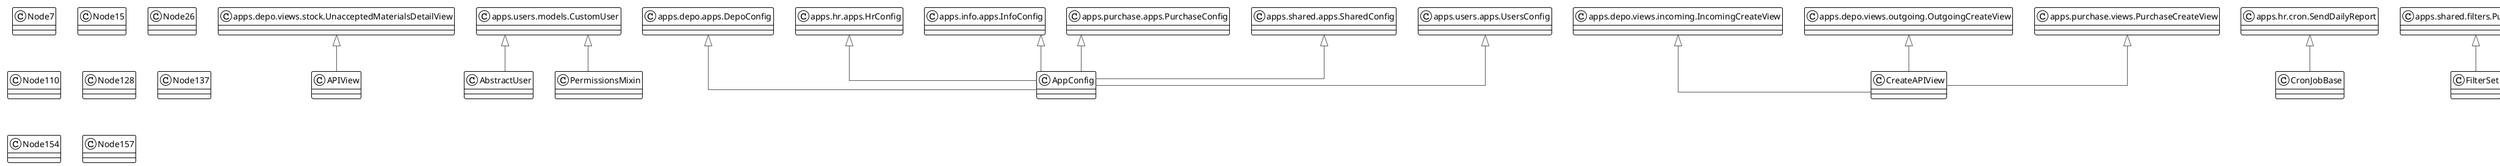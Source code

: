@startuml

!theme plain
top to bottom direction
skinparam linetype ortho

class "Node7" as node7
class "Node15" as node15
class "Node26" as node26
class "Node110" as node110
class "Node128" as node128
class "Node137" as node137
class "Node154" as node154
class "Node157" as node157

class APIView
class AbstractUser
class AppConfig
class CreateAPIView
class CronJobBase
class FilterSet
class ImportExportModelAdmin
class ListAPIView
class ListCreateAPIView
class Model
class ModelAdmin
class ModelResource
class ModelSerializer
class ModelViewSet
class PageNumberPagination
class PermissionsMixin
class RetrieveAPIView
class RetrieveUpdateAPIView
class RetrieveUpdateDestroyAPIView
class TextChoices
class UpdateAPIView
class UserChangeForm
class View
class node124 as "apps.depo.admin.IncomingAdmin"
class node143 as "apps.depo.admin.IncomingDetailAdmin"
class node13 as "apps.depo.admin.OutgoingAdmin"
class node36 as "apps.depo.admin.OutgoingMaterialAdmin"
class node115 as "apps.depo.admin.StockAdmin"
class node28 as "apps.depo.apps.DepoConfig"
class node79 as "apps.depo.models.incoming.Incoming"
class node42 as "apps.depo.models.incoming.IncomingMaterial"
class node145 as "apps.depo.models.outgoing.Outgoing"
class node112 as "apps.depo.models.outgoing.OutgoingMaterial"
class node126 as "apps.depo.models.stock.Stock"
class node82 as "apps.depo.serializers.IncomingListOnlySerializer"
class node106 as "apps.depo.serializers.IncomingMaterialSerializer"
class node77 as "apps.depo.serializers.IncomingSerializer"
class node151 as "apps.depo.serializers.OutgoingListOnlySerializer"
class node18 as "apps.depo.serializers.OutgoingMaterialSerializer"
class node121 as "apps.depo.serializers.OutgoingSerializer"
class node63 as "apps.depo.serializers.StockSerializer"
class node117 as "apps.depo.views.incoming.IncomingCreateView"
class node114 as "apps.depo.views.incoming.IncomingDetailView"
class node14 as "apps.depo.views.incoming.IncomingListView"
class node10 as "apps.depo.views.incoming.IncomingMaterialListView"
class node41 as "apps.depo.views.outgoing.OutgoingCreateView"
class node119 as "apps.depo.views.outgoing.OutgoingDetailView"
class node86 as "apps.depo.views.outgoing.OutgoingListView"
class node155 as "apps.depo.views.outgoing.OutgoingMaterialListView"
class node29 as "apps.depo.views.stock.StockDetailView"
class node142 as "apps.depo.views.stock.StockListView"
class node103 as "apps.depo.views.stock.UnacceptedMaterialsDetailView"
class node136 as "apps.depo.views.stock.UnacceptedMaterialsListView"
class node34 as "apps.hr.admin.DepartmentAdmin"
class node46 as "apps.hr.admin.DivisionAdmin"
class node50 as "apps.hr.admin.EmployeeAdmin"
class node1 as "apps.hr.admin.PositionAdmin"
class node84 as "apps.hr.apps.HrConfig"
class node109 as "apps.hr.cron.SendDailyReport"
class node70 as "apps.hr.models.Department"
class node150 as "apps.hr.models.Division"
class node94 as "apps.hr.models.Employee"
class node148 as "apps.hr.models.Position"
class node72 as "apps.hr.serializers.DepartmentSerializer"
class node92 as "apps.hr.serializers.DivisionSerializer"
class node147 as "apps.hr.serializers.EmployeeSerializer"
class node54 as "apps.hr.serializers.PositionSerializer"
class node100 as "apps.hr.views.DailyReport"
class node8 as "apps.hr.views.DepartmentListCreateView"
class node16 as "apps.hr.views.DivisionsListCreateView"
class node69 as "apps.hr.views.EmployeeDetailUpdateDeleteView"
class node38 as "apps.hr.views.EmployeeListCreateView"
class node47 as "apps.hr.views.EmployeePDFExportView"
class node0 as "apps.hr.views.PositionListCreateView"
class node101 as "apps.info.admin.BrandAdmin"
class node131 as "apps.info.admin.CurrencyAdmin"
class node156 as "apps.info.admin.DeviceAdmin"
class node73 as "apps.info.admin.FirmAdmin"
class node146 as "apps.info.admin.MaterialAdmin"
class node88 as "apps.info.admin.MaterialGroupAdmin"
class node132 as "apps.info.admin.MaterialPartyAdmin"
class node89 as "apps.info.admin.MaterialTypeAdmin"
class node24 as "apps.info.admin.SpecificationAdmin"
class node90 as "apps.info.admin.UnitAdmin"
class node91 as "apps.info.admin.WarehouseAdmin"
class node144 as "apps.info.apps.InfoConfig"
class node105 as "apps.info.models.Brand"
class node120 as "apps.info.models.Currency"
class node97 as "apps.info.models.Dealer"
class node59 as "apps.info.models.Device"
class node111 as "apps.info.models.Firm"
class node127 as "apps.info.models.Material"
class node125 as "apps.info.models.MaterialGroup"
class node58 as "apps.info.models.MaterialParty"
class node68 as "apps.info.models.MaterialType"
class node65 as "apps.info.models.Specification"
class node140 as "apps.info.models.Unit"
class node116 as "apps.info.models.Warehouse"
class node95 as "apps.info.resources.MaterialResource"
class node60 as "apps.info.serializers.infos.BrandSerializer"
class node6 as "apps.info.serializers.infos.CurrencySerializer"
class node2 as "apps.info.serializers.infos.DealerSerializer"
class node37 as "apps.info.serializers.infos.DeviceSerializer"
class node98 as "apps.info.serializers.infos.FirmSerializer"
class node30 as "apps.info.serializers.infos.SpecSerializer"
class node158 as "apps.info.serializers.infos.UnitSerializer"
class node152 as "apps.info.serializers.material.MaterialGroupSerializer"
class node33 as "apps.info.serializers.material.MaterialPartySerializer"
class node129 as "apps.info.serializers.material.MaterialSerializer"
class node153 as "apps.info.serializers.material.MaterialTypeSerializer"
class node141 as "apps.info.serializers.warehouse.WarehouseSerializer"
class node130 as "apps.info.views.infos.BrandViewSetView"
class node11 as "apps.info.views.infos.CurrencyViewSetView"
class node78 as "apps.info.views.infos.DealerViewSetView"
class node39 as "apps.info.views.infos.DeviceViewSetView"
class node40 as "apps.info.views.infos.FirmViewSetView"
class node21 as "apps.info.views.infos.SpecificationViewSetView"
class node44 as "apps.info.views.infos.UnitViewSetView"
class node55 as "apps.info.views.material.MaterialGroupViewSetView"
class node75 as "apps.info.views.material.MaterialTypeViewSetView"
class node74 as "apps.info.views.material.MaterialViewSetView"
class node12 as "apps.info.views.warehouse.WarehouseViewSetView"
class node159 as "apps.purchase.admin.PurchaseAdmin"
class node31 as "apps.purchase.admin.PurchaseProductAdmin"
class node81 as "apps.purchase.apps.PurchaseConfig"
class node71 as "apps.purchase.models.Purchase"
class node32 as "apps.purchase.models.PurchaseProduct"
class node118 as "apps.purchase.models.PurchaseStatus"
class node20 as "apps.purchase.serializers.PurchaseListOnlySerializer"
class node49 as "apps.purchase.serializers.PurchaseProductSerializer"
class node122 as "apps.purchase.serializers.PurchaseSerializer"
class node87 as "apps.purchase.views.AssignPurchaseView"
class node96 as "apps.purchase.views.AssignedPurchaseListView"
class node45 as "apps.purchase.views.ConfirmedPurchaseListView"
class node102 as "apps.purchase.views.PurchaseConfirmationView"
class node61 as "apps.purchase.views.PurchaseCreateView"
class node4 as "apps.purchase.views.PurchaseDetailView"
class node83 as "apps.purchase.views.PurchaseListView"
class node85 as "apps.shared.admin.DailyReportAdmin"
class node35 as "apps.shared.apps.SharedConfig"
class node52 as "apps.shared.filters.PurchaseFilter"
class node57 as "apps.shared.models.BaseModel"
class node93 as "apps.shared.models.DailyReport"
class node27 as "apps.shared.serializers.BaseNameCodeSerializer"
class node67 as "apps.shared.utils.CustomPagination"
class node76 as "apps.shared.views.BaseListView"
class node3 as "apps.users.admin.CustomUserAdmin"
class node133 as "apps.users.apps.UsersConfig"
class node62 as "apps.users.forms.CustomUserChangeForm"
class node104 as "apps.users.models.CustomUser"
class node139 as "apps.users.serializers.CustomUserSerializer"
class node138 as "apps.users.views.UsersListView"

node124                       ^-[#595959,plain]-  ModelAdmin
node143                       ^-[#595959,plain]-  ModelAdmin
node13                        ^-[#595959,plain]-  ModelAdmin
node36                        ^-[#595959,plain]-  ModelAdmin
node115                       ^-[#595959,plain]-  ModelAdmin
node28                        ^-[#595959,plain]-  AppConfig
node79                        ^-[#595959,plain]-  node57
node42                        ^-[#595959,plain]-  Model
node145                       ^-[#595959,plain]-  node57
node112                       ^-[#595959,plain]-  Model
node126                       ^-[#595959,plain]-  Model
node82                        ^-[#595959,plain]-  ModelSerializer
node106                       ^-[#595959,plain]-  ModelSerializer
node77                        ^-[#595959,plain]-  ModelSerializer
node151                       ^-[#595959,plain]-  ModelSerializer
node18                        ^-[#595959,plain]-  ModelSerializer
node121                       ^-[#595959,plain]-  ModelSerializer
node63                        ^-[#595959,plain]-  ModelSerializer
node117                       ^-[#595959,plain]-  CreateAPIView
node114                       ^-[#595959,plain]-  RetrieveAPIView
node14                        ^-[#595959,plain]-  node76
node10                        ^-[#595959,plain]-  ListAPIView
node41                        ^-[#595959,plain]-  CreateAPIView
node119                       ^-[#595959,plain]-  RetrieveAPIView
node86                        ^-[#595959,plain]-  node76
node155                       ^-[#595959,plain]-  ListAPIView
node29                        ^-[#595959,plain]-  RetrieveAPIView
node142                       ^-[#595959,plain]-  node76
node103                       ^-[#595959,plain]-  APIView
node136                       ^-[#595959,plain]-  ListAPIView
node34                        ^-[#595959,plain]-  ModelAdmin
node46                        ^-[#595959,plain]-  ModelAdmin
node50                        ^-[#595959,plain]-  ModelAdmin
node1                         ^-[#595959,plain]-  ModelAdmin
node84                        ^-[#595959,plain]-  AppConfig
node109                       ^-[#595959,plain]-  CronJobBase
node70                        ^-[#595959,plain]-  node57
node150                       ^-[#595959,plain]-  Model
node94                        ^-[#595959,plain]-  node57
node148                       ^-[#595959,plain]-  node57
node72                        ^-[#595959,plain]-  ModelSerializer
node92                        ^-[#595959,plain]-  ModelSerializer
node147                       ^-[#595959,plain]-  ModelSerializer
node54                        ^-[#595959,plain]-  ModelSerializer
node100                       ^-[#595959,plain]-  View
node8                         ^-[#595959,plain]-  ListCreateAPIView
node16                        ^-[#595959,plain]-  ListCreateAPIView
node69                        ^-[#595959,plain]-  RetrieveUpdateDestroyAPIView
node38                        ^-[#595959,plain]-  ListCreateAPIView
node38                        ^-[#595959,plain]-  node76
node47                        ^-[#595959,plain]-  View
node0                         ^-[#595959,plain]-  ListCreateAPIView
node101                       ^-[#595959,plain]-  ModelAdmin
node131                       ^-[#595959,plain]-  ModelAdmin
node156                       ^-[#595959,plain]-  ModelAdmin
node73                        ^-[#595959,plain]-  ModelAdmin
node146                       ^-[#595959,plain]-  ImportExportModelAdmin
node146                       ^-[#595959,plain]-  ModelAdmin
node88                        ^-[#595959,plain]-  ModelAdmin
node132                       ^-[#595959,plain]-  ModelAdmin
node89                        ^-[#595959,plain]-  ModelAdmin
node24                        ^-[#595959,plain]-  ModelAdmin
node90                        ^-[#595959,plain]-  ModelAdmin
node91                        ^-[#595959,plain]-  ModelAdmin
node144                       ^-[#595959,plain]-  AppConfig
node105                       ^-[#595959,plain]-  node57
node120                       ^-[#595959,plain]-  node57
node97                        ^-[#595959,plain]-  node57
node59                        ^-[#595959,plain]-  node57
node111                       ^-[#595959,plain]-  node57
node127                       ^-[#595959,plain]-  node57
node125                       ^-[#595959,plain]-  Model
node58                        ^-[#595959,plain]-  node57
node68                        ^-[#595959,plain]-  Model
node65                        ^-[#595959,plain]-  node57
node140                       ^-[#595959,plain]-  Model
node116                       ^-[#595959,plain]-  node57
node95                        ^-[#595959,plain]-  ModelResource
node60                        ^-[#595959,plain]-  ModelSerializer
node6                         ^-[#595959,plain]-  ModelSerializer
node2                         ^-[#595959,plain]-  ModelSerializer
node37                        ^-[#595959,plain]-  ModelSerializer
node98                        ^-[#595959,plain]-  node27
node30                        ^-[#595959,plain]-  ModelSerializer
node158                       ^-[#595959,plain]-  node27
node152                       ^-[#595959,plain]-  node27
node33                        ^-[#595959,plain]-  ModelSerializer
node129                       ^-[#595959,plain]-  node27
node153                       ^-[#595959,plain]-  node27
node141                       ^-[#595959,plain]-  node27
node130                       ^-[#595959,plain]-  ModelViewSet
node11                        ^-[#595959,plain]-  ModelViewSet
node78                        ^-[#595959,plain]-  ModelViewSet
node39                        ^-[#595959,plain]-  ModelViewSet
node40                        ^-[#595959,plain]-  ModelViewSet
node21                        ^-[#595959,plain]-  ModelViewSet
node44                        ^-[#595959,plain]-  ModelViewSet
node55                        ^-[#595959,plain]-  ModelViewSet
node75                        ^-[#595959,plain]-  ModelViewSet
node74                        ^-[#595959,plain]-  ModelViewSet
node12                        ^-[#595959,plain]-  ModelViewSet
node159                       ^-[#595959,plain]-  ModelAdmin
node31                        ^-[#595959,plain]-  ModelAdmin
node81                        ^-[#595959,plain]-  AppConfig
node71                        ^-[#595959,plain]-  node57
node32                        ^-[#595959,plain]-  Model
node118                       ^-[#595959,plain]-  TextChoices
node20                        ^-[#595959,plain]-  ModelSerializer
node49                        ^-[#595959,plain]-  ModelSerializer
node122                       ^-[#595959,plain]-  ModelSerializer
node87                        ^-[#595959,plain]-  UpdateAPIView
node96                        ^-[#595959,plain]-  ListAPIView
node45                        ^-[#595959,plain]-  ListAPIView
node102                       ^-[#595959,plain]-  RetrieveUpdateAPIView
node61                        ^-[#595959,plain]-  CreateAPIView
node4                         ^-[#595959,plain]-  RetrieveAPIView
node83                        ^-[#595959,plain]-  node76
node85                        ^-[#595959,plain]-  ModelAdmin
node35                        ^-[#595959,plain]-  AppConfig
node52                        ^-[#595959,plain]-  FilterSet
node57                        ^-[#595959,plain]-  Model
node93                        ^-[#595959,plain]-  Model
node27                        ^-[#595959,plain]-  ModelSerializer
node67                        ^-[#595959,plain]-  PageNumberPagination
node76                        ^-[#595959,plain]-  ListAPIView
node3                         ^-[#595959,plain]-  ModelAdmin
node133                       ^-[#595959,plain]-  AppConfig
node62                        ^-[#595959,plain]-  UserChangeForm
node104                       ^-[#595959,plain]-  AbstractUser
node104                       ^-[#595959,plain]-  PermissionsMixin
node139                       ^-[#595959,plain]-  ModelSerializer
node138                       ^-[#595959,plain]-  node76
@enduml
